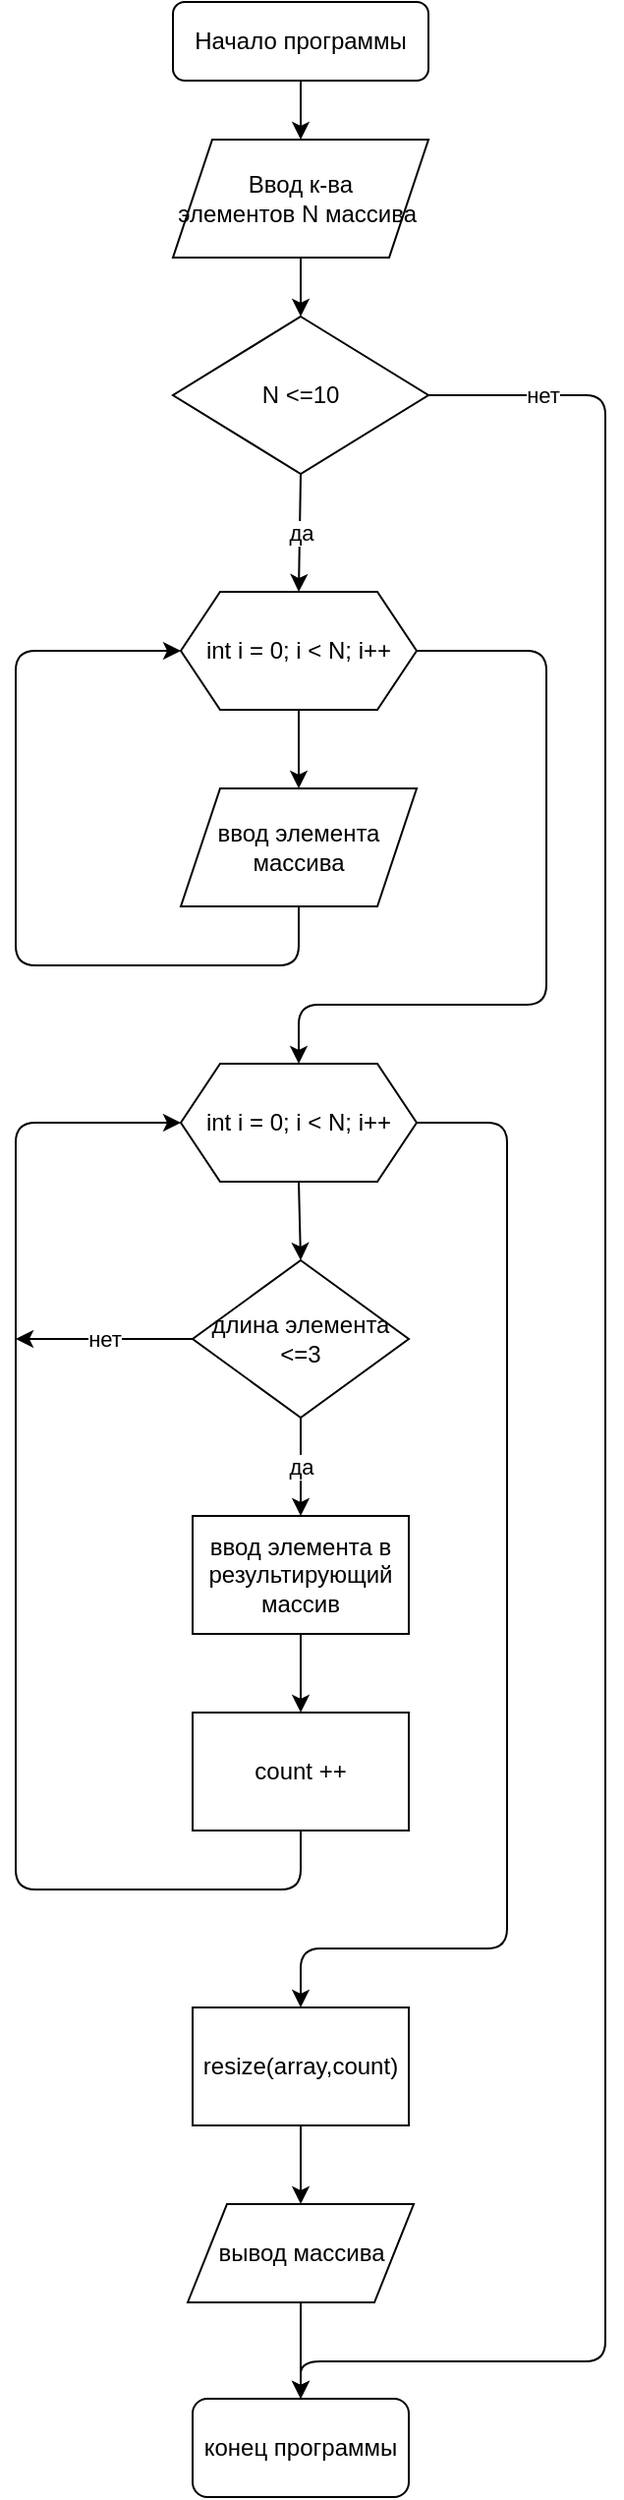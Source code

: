 <mxfile>
    <diagram id="P1zWX6Q-p0ujKEuxqs6x" name="Страница 1">
        <mxGraphModel dx="890" dy="1516" grid="1" gridSize="10" guides="1" tooltips="1" connect="1" arrows="1" fold="1" page="1" pageScale="1" pageWidth="827" pageHeight="1169" math="0" shadow="0">
            <root>
                <mxCell id="0"/>
                <mxCell id="1" parent="0"/>
                <mxCell id="4" style="edgeStyle=none;html=1;exitX=0.5;exitY=1;exitDx=0;exitDy=0;entryX=0.5;entryY=0;entryDx=0;entryDy=0;" parent="1" source="2" target="3" edge="1">
                    <mxGeometry relative="1" as="geometry"/>
                </mxCell>
                <mxCell id="2" value="Начало программы" style="rounded=1;whiteSpace=wrap;html=1;" parent="1" vertex="1">
                    <mxGeometry x="350" y="-100" width="130" height="40" as="geometry"/>
                </mxCell>
                <mxCell id="31" style="edgeStyle=none;html=1;exitX=0.5;exitY=1;exitDx=0;exitDy=0;entryX=0.5;entryY=0;entryDx=0;entryDy=0;" parent="1" source="3" target="28" edge="1">
                    <mxGeometry relative="1" as="geometry"/>
                </mxCell>
                <mxCell id="3" value="Ввод к-ва &lt;br&gt;элементов N массива&amp;nbsp;" style="shape=parallelogram;perimeter=parallelogramPerimeter;whiteSpace=wrap;html=1;fixedSize=1;" parent="1" vertex="1">
                    <mxGeometry x="350" y="-30" width="130" height="60" as="geometry"/>
                </mxCell>
                <mxCell id="9" style="edgeStyle=none;html=1;exitX=0.5;exitY=1;exitDx=0;exitDy=0;entryX=0.5;entryY=0;entryDx=0;entryDy=0;" parent="1" source="5" target="7" edge="1">
                    <mxGeometry relative="1" as="geometry"/>
                </mxCell>
                <mxCell id="12" style="edgeStyle=none;html=1;exitX=1;exitY=0.5;exitDx=0;exitDy=0;entryX=0.5;entryY=0;entryDx=0;entryDy=0;" parent="1" source="5" target="11" edge="1">
                    <mxGeometry relative="1" as="geometry">
                        <Array as="points">
                            <mxPoint x="540" y="230"/>
                            <mxPoint x="540" y="410"/>
                            <mxPoint x="414" y="410"/>
                        </Array>
                    </mxGeometry>
                </mxCell>
                <mxCell id="5" value="int i = 0; i &amp;lt; N; i++" style="shape=hexagon;perimeter=hexagonPerimeter2;whiteSpace=wrap;html=1;fixedSize=1;" parent="1" vertex="1">
                    <mxGeometry x="354" y="200" width="120" height="60" as="geometry"/>
                </mxCell>
                <mxCell id="10" style="edgeStyle=none;html=1;exitX=0.5;exitY=1;exitDx=0;exitDy=0;entryX=0;entryY=0.5;entryDx=0;entryDy=0;" parent="1" source="7" target="5" edge="1">
                    <mxGeometry relative="1" as="geometry">
                        <mxPoint x="390" y="410" as="targetPoint"/>
                        <Array as="points">
                            <mxPoint x="414" y="390"/>
                            <mxPoint x="340" y="390"/>
                            <mxPoint x="270" y="390"/>
                            <mxPoint x="270" y="230"/>
                        </Array>
                    </mxGeometry>
                </mxCell>
                <mxCell id="7" value="ввод элемента массива" style="shape=parallelogram;perimeter=parallelogramPerimeter;whiteSpace=wrap;html=1;fixedSize=1;" parent="1" vertex="1">
                    <mxGeometry x="354" y="300" width="120" height="60" as="geometry"/>
                </mxCell>
                <mxCell id="14" style="edgeStyle=none;html=1;exitX=0.5;exitY=1;exitDx=0;exitDy=0;entryX=0.5;entryY=0;entryDx=0;entryDy=0;" parent="1" source="11" target="13" edge="1">
                    <mxGeometry relative="1" as="geometry"/>
                </mxCell>
                <mxCell id="36" style="edgeStyle=none;html=1;exitX=1;exitY=0.5;exitDx=0;exitDy=0;entryX=0.5;entryY=0;entryDx=0;entryDy=0;" edge="1" parent="1" source="11" target="35">
                    <mxGeometry relative="1" as="geometry">
                        <Array as="points">
                            <mxPoint x="520" y="470"/>
                            <mxPoint x="520" y="700"/>
                            <mxPoint x="520" y="890"/>
                            <mxPoint x="415" y="890"/>
                        </Array>
                    </mxGeometry>
                </mxCell>
                <mxCell id="11" value="int i = 0; i &amp;lt; N; i++" style="shape=hexagon;perimeter=hexagonPerimeter2;whiteSpace=wrap;html=1;fixedSize=1;" parent="1" vertex="1">
                    <mxGeometry x="354" y="440" width="120" height="60" as="geometry"/>
                </mxCell>
                <mxCell id="16" value="да" style="edgeStyle=none;html=1;exitX=0.5;exitY=1;exitDx=0;exitDy=0;entryX=0.5;entryY=0;entryDx=0;entryDy=0;" parent="1" source="13" edge="1">
                    <mxGeometry relative="1" as="geometry">
                        <mxPoint x="415" y="670" as="targetPoint"/>
                        <Array as="points">
                            <mxPoint x="415" y="640"/>
                        </Array>
                    </mxGeometry>
                </mxCell>
                <mxCell id="18" value="нет" style="edgeStyle=none;html=1;exitX=0;exitY=0.5;exitDx=0;exitDy=0;" parent="1" source="13" edge="1">
                    <mxGeometry relative="1" as="geometry">
                        <mxPoint x="270" y="580" as="targetPoint"/>
                    </mxGeometry>
                </mxCell>
                <mxCell id="13" value="длина элемента &amp;lt;=3" style="rhombus;whiteSpace=wrap;html=1;" parent="1" vertex="1">
                    <mxGeometry x="360" y="540" width="110" height="80" as="geometry"/>
                </mxCell>
                <mxCell id="17" style="edgeStyle=none;html=1;entryX=0;entryY=0.5;entryDx=0;entryDy=0;exitX=0.5;exitY=1;exitDx=0;exitDy=0;" parent="1" target="11" edge="1" source="33">
                    <mxGeometry relative="1" as="geometry">
                        <mxPoint x="354" y="850" as="sourcePoint"/>
                        <Array as="points">
                            <mxPoint x="415" y="860"/>
                            <mxPoint x="270" y="860"/>
                            <mxPoint x="270" y="760"/>
                            <mxPoint x="270" y="470"/>
                        </Array>
                    </mxGeometry>
                </mxCell>
                <mxCell id="19" value="конец программы" style="rounded=1;whiteSpace=wrap;html=1;" parent="1" vertex="1">
                    <mxGeometry x="360" y="1119" width="110" height="50" as="geometry"/>
                </mxCell>
                <mxCell id="34" style="edgeStyle=none;html=1;exitX=0.5;exitY=1;exitDx=0;exitDy=0;entryX=0.5;entryY=0;entryDx=0;entryDy=0;" edge="1" parent="1" source="21" target="33">
                    <mxGeometry relative="1" as="geometry"/>
                </mxCell>
                <mxCell id="21" value="&lt;span&gt;ввод элемента в результирующий массив&lt;/span&gt;" style="rounded=0;whiteSpace=wrap;html=1;" parent="1" vertex="1">
                    <mxGeometry x="360" y="670" width="110" height="60" as="geometry"/>
                </mxCell>
                <mxCell id="23" style="edgeStyle=none;html=1;exitX=0.5;exitY=1;exitDx=0;exitDy=0;entryX=0.5;entryY=0;entryDx=0;entryDy=0;" parent="1" source="22" target="19" edge="1">
                    <mxGeometry relative="1" as="geometry"/>
                </mxCell>
                <mxCell id="22" value="вывод массива" style="shape=parallelogram;perimeter=parallelogramPerimeter;whiteSpace=wrap;html=1;fixedSize=1;" parent="1" vertex="1">
                    <mxGeometry x="357.5" y="1020" width="115" height="50" as="geometry"/>
                </mxCell>
                <mxCell id="30" value="да" style="edgeStyle=none;html=1;exitX=0.5;exitY=1;exitDx=0;exitDy=0;entryX=0.5;entryY=0;entryDx=0;entryDy=0;" parent="1" source="28" target="5" edge="1">
                    <mxGeometry relative="1" as="geometry"/>
                </mxCell>
                <mxCell id="32" value="нет" style="edgeStyle=none;html=1;exitX=1;exitY=0.5;exitDx=0;exitDy=0;entryX=0.5;entryY=0;entryDx=0;entryDy=0;" parent="1" source="28" target="19" edge="1">
                    <mxGeometry x="-0.908" relative="1" as="geometry">
                        <mxPoint x="580" y="910" as="targetPoint"/>
                        <Array as="points">
                            <mxPoint x="570" y="100"/>
                            <mxPoint x="570" y="1100"/>
                            <mxPoint x="415" y="1100"/>
                        </Array>
                        <mxPoint as="offset"/>
                    </mxGeometry>
                </mxCell>
                <mxCell id="28" value="N &amp;lt;=10" style="rhombus;whiteSpace=wrap;html=1;" parent="1" vertex="1">
                    <mxGeometry x="350" y="60" width="130" height="80" as="geometry"/>
                </mxCell>
                <mxCell id="33" value="count ++" style="rounded=0;whiteSpace=wrap;html=1;" vertex="1" parent="1">
                    <mxGeometry x="360" y="770" width="110" height="60" as="geometry"/>
                </mxCell>
                <mxCell id="37" style="edgeStyle=none;html=1;exitX=0.5;exitY=1;exitDx=0;exitDy=0;entryX=0.5;entryY=0;entryDx=0;entryDy=0;" edge="1" parent="1" source="35" target="22">
                    <mxGeometry relative="1" as="geometry"/>
                </mxCell>
                <mxCell id="35" value="resize(array,count)" style="rounded=0;whiteSpace=wrap;html=1;" vertex="1" parent="1">
                    <mxGeometry x="360" y="920" width="110" height="60" as="geometry"/>
                </mxCell>
            </root>
        </mxGraphModel>
    </diagram>
</mxfile>